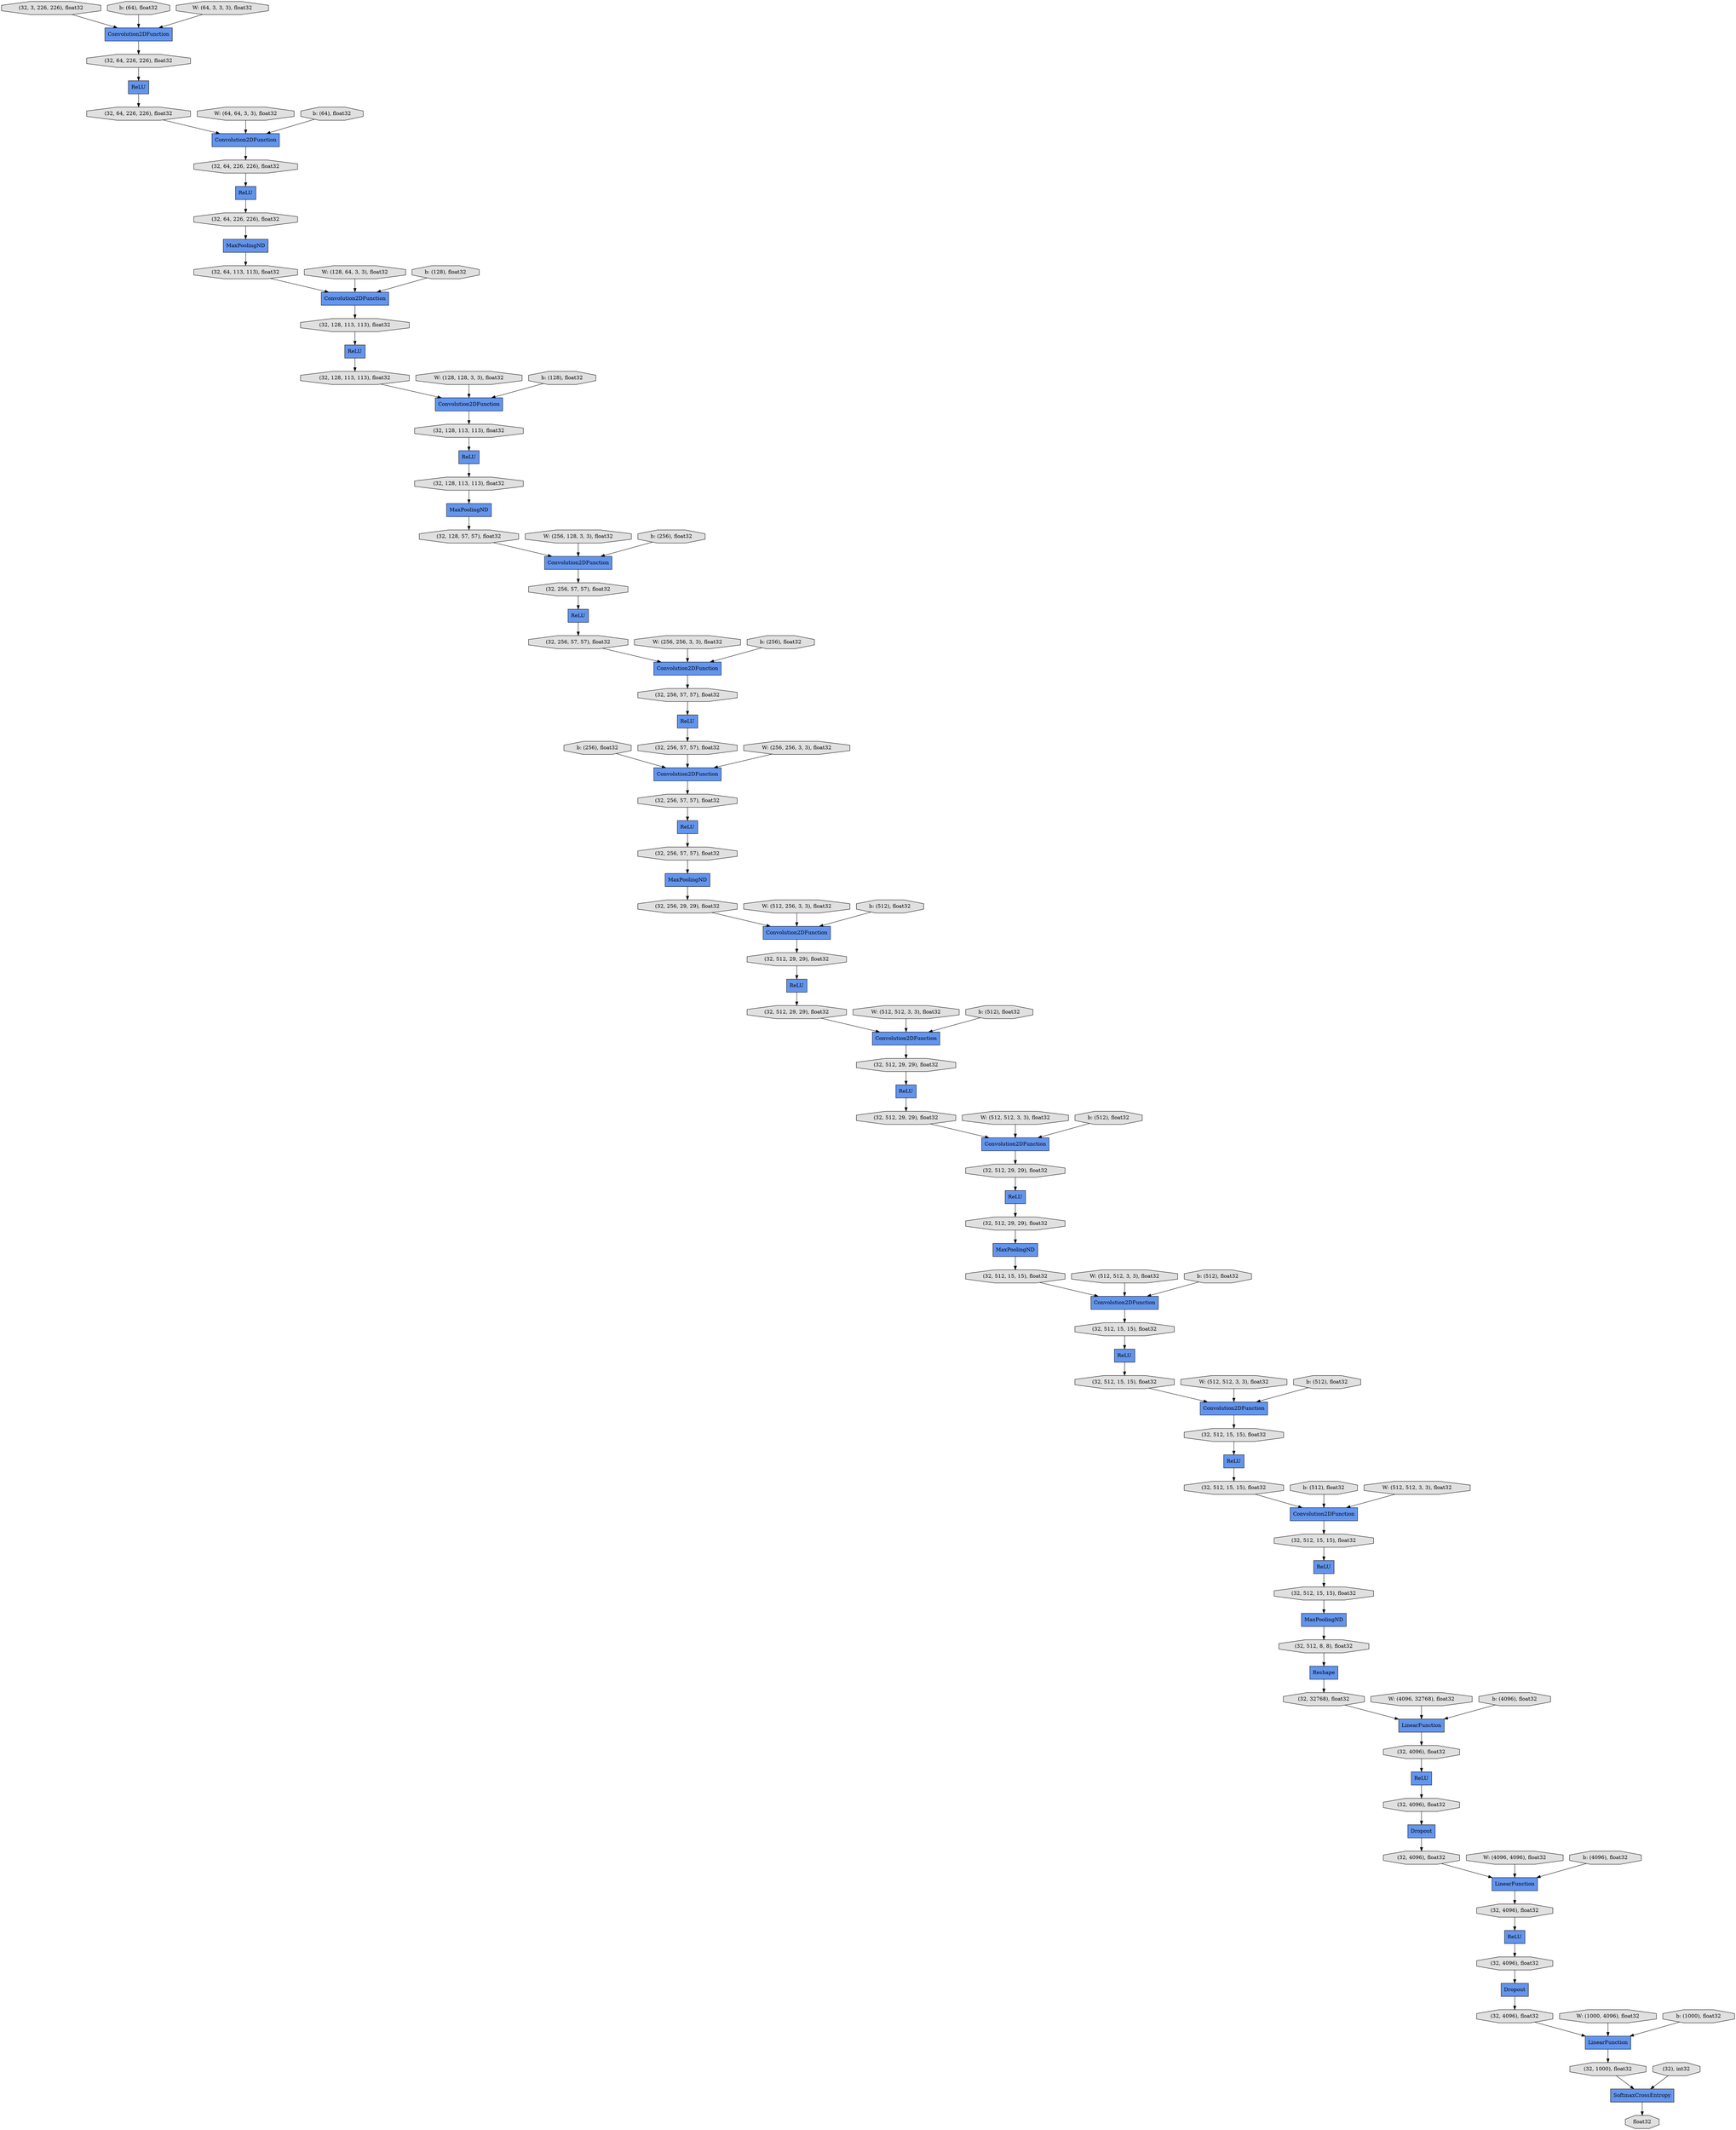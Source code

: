 digraph graphname{rankdir=TB;46966265503952 [label="b: (256), float32",shape="octagon",fillcolor="#E0E0E0",style="filled"];46966265520528 [label="b: (512), float32",shape="octagon",fillcolor="#E0E0E0",style="filled"];46966265504272 [label="W: (512, 256, 3, 3), float32",shape="octagon",fillcolor="#E0E0E0",style="filled"];46966265520848 [label="W: (4096, 32768), float32",shape="octagon",fillcolor="#E0E0E0",style="filled"];46966265504656 [label="b: (512), float32",shape="octagon",fillcolor="#E0E0E0",style="filled"];46968214037456 [label="MaxPoolingND",shape="record",fillcolor="#6495ED",style="filled"];46966265521168 [label="b: (4096), float32",shape="octagon",fillcolor="#E0E0E0",style="filled"];46968214037520 [label="(32, 128, 113, 113), float32",shape="octagon",fillcolor="#E0E0E0",style="filled"];46968214037584 [label="ReLU",shape="record",fillcolor="#6495ED",style="filled"];46966265504976 [label="W: (512, 512, 3, 3), float32",shape="octagon",fillcolor="#E0E0E0",style="filled"];46968214037712 [label="(32, 256, 57, 57), float32",shape="octagon",fillcolor="#E0E0E0",style="filled"];46966265521488 [label="W: (4096, 4096), float32",shape="octagon",fillcolor="#E0E0E0",style="filled"];46968214037840 [label="Convolution2DFunction",shape="record",fillcolor="#6495ED",style="filled"];46968214037904 [label="Convolution2DFunction",shape="record",fillcolor="#6495ED",style="filled"];46968214038032 [label="(32, 128, 113, 113), float32",shape="octagon",fillcolor="#E0E0E0",style="filled"];46966265505360 [label="b: (512), float32",shape="octagon",fillcolor="#E0E0E0",style="filled"];46968214038096 [label="(32, 256, 57, 57), float32",shape="octagon",fillcolor="#E0E0E0",style="filled"];46968214038160 [label="Convolution2DFunction",shape="record",fillcolor="#6495ED",style="filled"];46966265521936 [label="b: (4096), float32",shape="octagon",fillcolor="#E0E0E0",style="filled"];46968214038352 [label="(32, 256, 57, 57), float32",shape="octagon",fillcolor="#E0E0E0",style="filled"];46968214038416 [label="ReLU",shape="record",fillcolor="#6495ED",style="filled"];46966265505680 [label="W: (512, 512, 3, 3), float32",shape="octagon",fillcolor="#E0E0E0",style="filled"];46968214038480 [label="(32, 128, 113, 113), float32",shape="octagon",fillcolor="#E0E0E0",style="filled"];46968214038544 [label="(32, 128, 57, 57), float32",shape="octagon",fillcolor="#E0E0E0",style="filled"];46966265522256 [label="W: (1000, 4096), float32",shape="octagon",fillcolor="#E0E0E0",style="filled"];46968214038672 [label="Convolution2DFunction",shape="record",fillcolor="#6495ED",style="filled"];46968214038736 [label="ReLU",shape="record",fillcolor="#6495ED",style="filled"];46966265506064 [label="b: (512), float32",shape="octagon",fillcolor="#E0E0E0",style="filled"];46968214038864 [label="ReLU",shape="record",fillcolor="#6495ED",style="filled"];46968214038928 [label="ReLU",shape="record",fillcolor="#6495ED",style="filled"];46966265522640 [label="b: (1000), float32",shape="octagon",fillcolor="#E0E0E0",style="filled"];46966265506384 [label="W: (512, 512, 3, 3), float32",shape="octagon",fillcolor="#E0E0E0",style="filled"];46968214039120 [label="(32, 256, 29, 29), float32",shape="octagon",fillcolor="#E0E0E0",style="filled"];46968214039184 [label="(32, 512, 29, 29), float32",shape="octagon",fillcolor="#E0E0E0",style="filled"];46968214039248 [label="ReLU",shape="record",fillcolor="#6495ED",style="filled"];46968214039312 [label="Convolution2DFunction",shape="record",fillcolor="#6495ED",style="filled"];46968214039376 [label="(32, 3, 226, 226), float32",shape="octagon",fillcolor="#E0E0E0",style="filled"];46966265506768 [label="b: (512), float32",shape="octagon",fillcolor="#E0E0E0",style="filled"];46968214039760 [label="Convolution2DFunction",shape="record",fillcolor="#6495ED",style="filled"];46966265507088 [label="W: (512, 512, 3, 3), float32",shape="octagon",fillcolor="#E0E0E0",style="filled"];46968214039824 [label="Convolution2DFunction",shape="record",fillcolor="#6495ED",style="filled"];46968214039952 [label="(32, 256, 57, 57), float32",shape="octagon",fillcolor="#E0E0E0",style="filled"];46968214040016 [label="(32, 64, 113, 113), float32",shape="octagon",fillcolor="#E0E0E0",style="filled"];46968214040080 [label="ReLU",shape="record",fillcolor="#6495ED",style="filled"];46968164994640 [label="ReLU",shape="record",fillcolor="#6495ED",style="filled"];46966265507472 [label="b: (512), float32",shape="octagon",fillcolor="#E0E0E0",style="filled"];46968214040208 [label="(32, 128, 113, 113), float32",shape="octagon",fillcolor="#E0E0E0",style="filled"];46968213974672 [label="ReLU",shape="record",fillcolor="#6495ED",style="filled"];46968214040272 [label="Convolution2DFunction",shape="record",fillcolor="#6495ED",style="filled"];46968214040336 [label="(32, 256, 57, 57), float32",shape="octagon",fillcolor="#E0E0E0",style="filled"];46968165044048 [label="SoftmaxCrossEntropy",shape="record",fillcolor="#6495ED",style="filled"];46968214040400 [label="MaxPoolingND",shape="record",fillcolor="#6495ED",style="filled"];46968214040464 [label="(32, 256, 57, 57), float32",shape="octagon",fillcolor="#E0E0E0",style="filled"];46968165044112 [label="ReLU",shape="record",fillcolor="#6495ED",style="filled"];46966265507792 [label="W: (512, 512, 3, 3), float32",shape="octagon",fillcolor="#E0E0E0",style="filled"];46968214040528 [label="(32, 512, 29, 29), float32",shape="octagon",fillcolor="#E0E0E0",style="filled"];46968165044176 [label="(32, 64, 226, 226), float32",shape="octagon",fillcolor="#E0E0E0",style="filled"];46968165093648 [label="(32, 512, 8, 8), float32",shape="octagon",fillcolor="#E0E0E0",style="filled"];46968165052816 [label="(32, 4096), float32",shape="octagon",fillcolor="#E0E0E0",style="filled"];46968165093776 [label="(32, 512, 15, 15), float32",shape="octagon",fillcolor="#E0E0E0",style="filled"];46968165093840 [label="(32, 512, 29, 29), float32",shape="octagon",fillcolor="#E0E0E0",style="filled"];46968213451216 [label="(32, 64, 226, 226), float32",shape="octagon",fillcolor="#E0E0E0",style="filled"];46968165093904 [label="LinearFunction",shape="record",fillcolor="#6495ED",style="filled"];46968213451280 [label="Convolution2DFunction",shape="record",fillcolor="#6495ED",style="filled"];46966265393680 [label="W: (64, 64, 3, 3), float32",shape="octagon",fillcolor="#E0E0E0",style="filled"];46968165053008 [label="(32, 1000), float32",shape="octagon",fillcolor="#E0E0E0",style="filled"];46968165053072 [label="(32, 4096), float32",shape="octagon",fillcolor="#E0E0E0",style="filled"];46968165094032 [label="ReLU",shape="record",fillcolor="#6495ED",style="filled"];46968213451408 [label="(32, 64, 226, 226), float32",shape="octagon",fillcolor="#E0E0E0",style="filled"];46968165094160 [label="MaxPoolingND",shape="record",fillcolor="#6495ED",style="filled"];46968213451536 [label="(32, 64, 226, 226), float32",shape="octagon",fillcolor="#E0E0E0",style="filled"];46968165094224 [label="(32, 512, 15, 15), float32",shape="octagon",fillcolor="#E0E0E0",style="filled"];46966265394000 [label="b: (64), float32",shape="octagon",fillcolor="#E0E0E0",style="filled"];46968165094352 [label="LinearFunction",shape="record",fillcolor="#6495ED",style="filled"];46968165094416 [label="(32, 512, 29, 29), float32",shape="octagon",fillcolor="#E0E0E0",style="filled"];46968165094480 [label="(32, 512, 29, 29), float32",shape="octagon",fillcolor="#E0E0E0",style="filled"];46966265394320 [label="W: (128, 64, 3, 3), float32",shape="octagon",fillcolor="#E0E0E0",style="filled"];46966265394640 [label="b: (128), float32",shape="octagon",fillcolor="#E0E0E0",style="filled"];46968165053968 [label="(32, 4096), float32",shape="octagon",fillcolor="#E0E0E0",style="filled"];46968213452304 [label="ReLU",shape="record",fillcolor="#6495ED",style="filled"];46968165054160 [label="(32), int32",shape="octagon",fillcolor="#E0E0E0",style="filled"];46968165095120 [label="Dropout",shape="record",fillcolor="#6495ED",style="filled"];46968213452496 [label="MaxPoolingND",shape="record",fillcolor="#6495ED",style="filled"];46966265394960 [label="W: (128, 128, 3, 3), float32",shape="octagon",fillcolor="#E0E0E0",style="filled"];46968165054416 [label="(32, 4096), float32",shape="octagon",fillcolor="#E0E0E0",style="filled"];46968165095376 [label="ReLU",shape="record",fillcolor="#6495ED",style="filled"];46966265395280 [label="b: (128), float32",shape="octagon",fillcolor="#E0E0E0",style="filled"];46968213453008 [label="MaxPoolingND",shape="record",fillcolor="#6495ED",style="filled"];46968165095696 [label="(32, 512, 15, 15), float32",shape="octagon",fillcolor="#E0E0E0",style="filled"];46968213453072 [label="ReLU",shape="record",fillcolor="#6495ED",style="filled"];46968213453136 [label="Convolution2DFunction",shape="record",fillcolor="#6495ED",style="filled"];46966265395600 [label="W: (256, 128, 3, 3), float32",shape="octagon",fillcolor="#E0E0E0",style="filled"];46968165095952 [label="Dropout",shape="record",fillcolor="#6495ED",style="filled"];46968213453328 [label="Convolution2DFunction",shape="record",fillcolor="#6495ED",style="filled"];46968165096144 [label="LinearFunction",shape="record",fillcolor="#6495ED",style="filled"];46968165096208 [label="(32, 4096), float32",shape="octagon",fillcolor="#E0E0E0",style="filled"];46966265395984 [label="b: (256), float32",shape="octagon",fillcolor="#E0E0E0",style="filled"];46968165096336 [label="Convolution2DFunction",shape="record",fillcolor="#6495ED",style="filled"];46968165096464 [label="(32, 512, 15, 15), float32",shape="octagon",fillcolor="#E0E0E0",style="filled"];46966265396304 [label="W: (256, 256, 3, 3), float32",shape="octagon",fillcolor="#E0E0E0",style="filled"];46968165096656 [label="(32, 4096), float32",shape="octagon",fillcolor="#E0E0E0",style="filled"];46968165055760 [label="float32",shape="octagon",fillcolor="#E0E0E0",style="filled"];46968165096720 [label="(32, 512, 15, 15), float32",shape="octagon",fillcolor="#E0E0E0",style="filled"];46968165096784 [label="ReLU",shape="record",fillcolor="#6495ED",style="filled"];46968165096848 [label="(32, 512, 15, 15), float32",shape="octagon",fillcolor="#E0E0E0",style="filled"];46965965200848 [label="Reshape",shape="record",fillcolor="#6495ED",style="filled"];46968165096912 [label="Convolution2DFunction",shape="record",fillcolor="#6495ED",style="filled"];46966265396688 [label="b: (256), float32",shape="octagon",fillcolor="#E0E0E0",style="filled"];46968165097104 [label="(32, 512, 15, 15), float32",shape="octagon",fillcolor="#E0E0E0",style="filled"];46968165097232 [label="(32, 512, 29, 29), float32",shape="octagon",fillcolor="#E0E0E0",style="filled"];46966265397008 [label="W: (256, 256, 3, 3), float32",shape="octagon",fillcolor="#E0E0E0",style="filled"];46966265356048 [label="b: (64), float32",shape="octagon",fillcolor="#E0E0E0",style="filled"];46968165097296 [label="(32, 32768), float32",shape="octagon",fillcolor="#E0E0E0",style="filled"];46966265356112 [label="W: (64, 3, 3, 3), float32",shape="octagon",fillcolor="#E0E0E0",style="filled"];46968214037840 -> 46968214040464;46968165096208 -> 46968165095376;46968165096464 -> 46968214039824;46968214040464 -> 46968214038416;46968213453072 -> 46968214037520;46966265397008 -> 46968214037840;46968165094160 -> 46968165093648;46968214040208 -> 46968165044112;46968165096144 -> 46968165053968;46968214037520 -> 46968213452496;46968165096336 -> 46968165096848;46968165094480 -> 46968214039248;46968213451408 -> 46968164994640;46968213453328 -> 46968214038032;46968214040528 -> 46968214039312;46968213452304 -> 46968214039952;46968165094224 -> 46968165096912;46966265394960 -> 46968213453328;46968165053968 -> 46968165094032;46968214039248 -> 46968165093840;46966265506064 -> 46968214037904;46966265507472 -> 46968165096336;46968165093840 -> 46968214040400;46968165052816 -> 46968165093904;46968165044176 -> 46968213453008;46966265356048 -> 46968214039760;46968165044112 -> 46968214038480;46968165095120 -> 46968165052816;46968214038672 -> 46968214038352;46968213974672 -> 46968165044176;46968165054416 -> 46968165096144;46968214037712 -> 46968214037456;46968165095952 -> 46968165054416;46968214037584 -> 46968165094416;46968214038864 -> 46968165094224;46966265394000 -> 46968213451280;46968165097296 -> 46968165094352;46968165096784 -> 46968165097104;46968214038160 -> 46968214040336;46968213452496 -> 46968214038544;46968213451280 -> 46968213451536;46968213451216 -> 46968213451280;46966265521936 -> 46968165096144;46966265503952 -> 46968214037840;46966265505680 -> 46968214037904;46968214038480 -> 46968213453328;46968165097104 -> 46968165094160;46968213453008 -> 46968214040016;46966265395280 -> 46968213453328;46968214039312 -> 46968165097232;46966265395600 -> 46968214038672;46966265393680 -> 46968213451280;46968214039376 -> 46968214039760;46966265507792 -> 46968165096912;46966265395984 -> 46968214038672;46968214037904 -> 46968165094480;46968214040336 -> 46968213452304;46968214040016 -> 46968213453136;46968165044048 -> 46968165055760;46968165096912 -> 46968165093776;46968164994640 -> 46968213451216;46968165094416 -> 46968214037904;46966265520848 -> 46968165094352;46966265521168 -> 46968165094352;46968214037456 -> 46968214039120;46968214039184 -> 46968214040080;46968214040400 -> 46968165096464;46966265505360 -> 46968214039312;46966265522640 -> 46968165093904;46968165053008 -> 46968165044048;46968165096720 -> 46968214038928;46968214038544 -> 46968214038672;46968214039952 -> 46968214037840;46968214039760 -> 46968213451408;46966265396304 -> 46968214038160;46968213451536 -> 46968213974672;46968165093904 -> 46968165053008;46966265504976 -> 46968214039312;46968165095696 -> 46968165096336;46966265522256 -> 46968165093904;46968214039824 -> 46968165096720;46968214038352 -> 46968214038736;46968165094352 -> 46968165096208;46966265520528 -> 46968165096912;46968214039120 -> 46968214040272;46966265394640 -> 46968213453136;46968214038416 -> 46968214037712;46968165093776 -> 46968165096784;46968165096848 -> 46968214038864;46968165054160 -> 46968165044048;46968165053072 -> 46968165095120;46966265506768 -> 46968214039824;46966265506384 -> 46968214039824;46965965200848 -> 46968165097296;46968165095376 -> 46968165096656;46966265507088 -> 46968165096336;46968214040272 -> 46968214039184;46966265356112 -> 46968214039760;46968165096656 -> 46968165095952;46968214038096 -> 46968214038160;46968165093648 -> 46965965200848;46966265504272 -> 46968214040272;46968214038736 -> 46968214038096;46968214040080 -> 46968214040528;46968165097232 -> 46968214037584;46968214038928 -> 46968165095696;46966265396688 -> 46968214038160;46966265394320 -> 46968213453136;46968165094032 -> 46968165053072;46968214038032 -> 46968213453072;46966265504656 -> 46968214040272;46968213453136 -> 46968214040208;46966265521488 -> 46968165096144;}